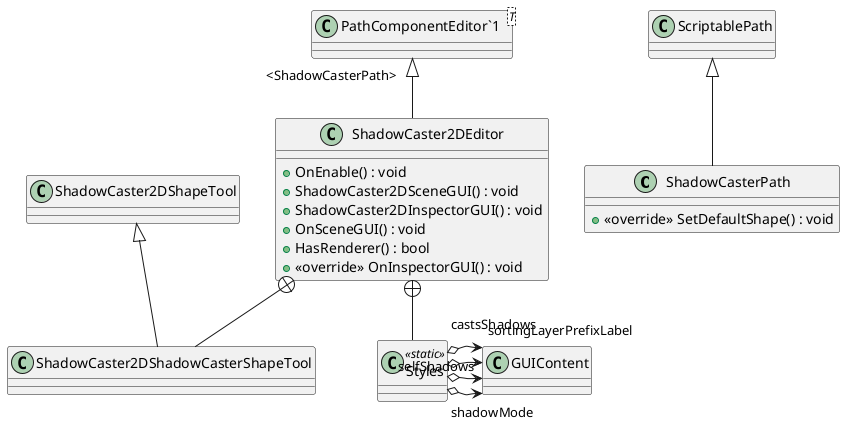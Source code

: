 @startuml
class ShadowCasterPath {
    + <<override>> SetDefaultShape() : void
}
class ShadowCaster2DEditor {
    + OnEnable() : void
    + ShadowCaster2DSceneGUI() : void
    + ShadowCaster2DInspectorGUI() : void
    + OnSceneGUI() : void
    + HasRenderer() : bool
    + <<override>> OnInspectorGUI() : void
}
class "PathComponentEditor`1"<T> {
}
class ShadowCaster2DShadowCasterShapeTool {
}
class Styles <<static>> {
}
ScriptablePath <|-- ShadowCasterPath
"PathComponentEditor`1" "<ShadowCasterPath>" <|-- ShadowCaster2DEditor
ShadowCaster2DEditor +-- ShadowCaster2DShadowCasterShapeTool
ShadowCaster2DShapeTool <|-- ShadowCaster2DShadowCasterShapeTool
ShadowCaster2DEditor +-- Styles
Styles o-> "shadowMode" GUIContent
Styles o-> "selfShadows" GUIContent
Styles o-> "castsShadows" GUIContent
Styles o-> "sortingLayerPrefixLabel" GUIContent
@enduml
